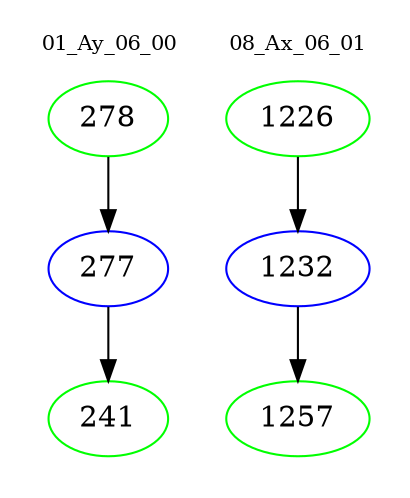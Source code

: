 digraph{
subgraph cluster_0 {
color = white
label = "01_Ay_06_00";
fontsize=10;
T0_278 [label="278", color="green"]
T0_278 -> T0_277 [color="black"]
T0_277 [label="277", color="blue"]
T0_277 -> T0_241 [color="black"]
T0_241 [label="241", color="green"]
}
subgraph cluster_1 {
color = white
label = "08_Ax_06_01";
fontsize=10;
T1_1226 [label="1226", color="green"]
T1_1226 -> T1_1232 [color="black"]
T1_1232 [label="1232", color="blue"]
T1_1232 -> T1_1257 [color="black"]
T1_1257 [label="1257", color="green"]
}
}
